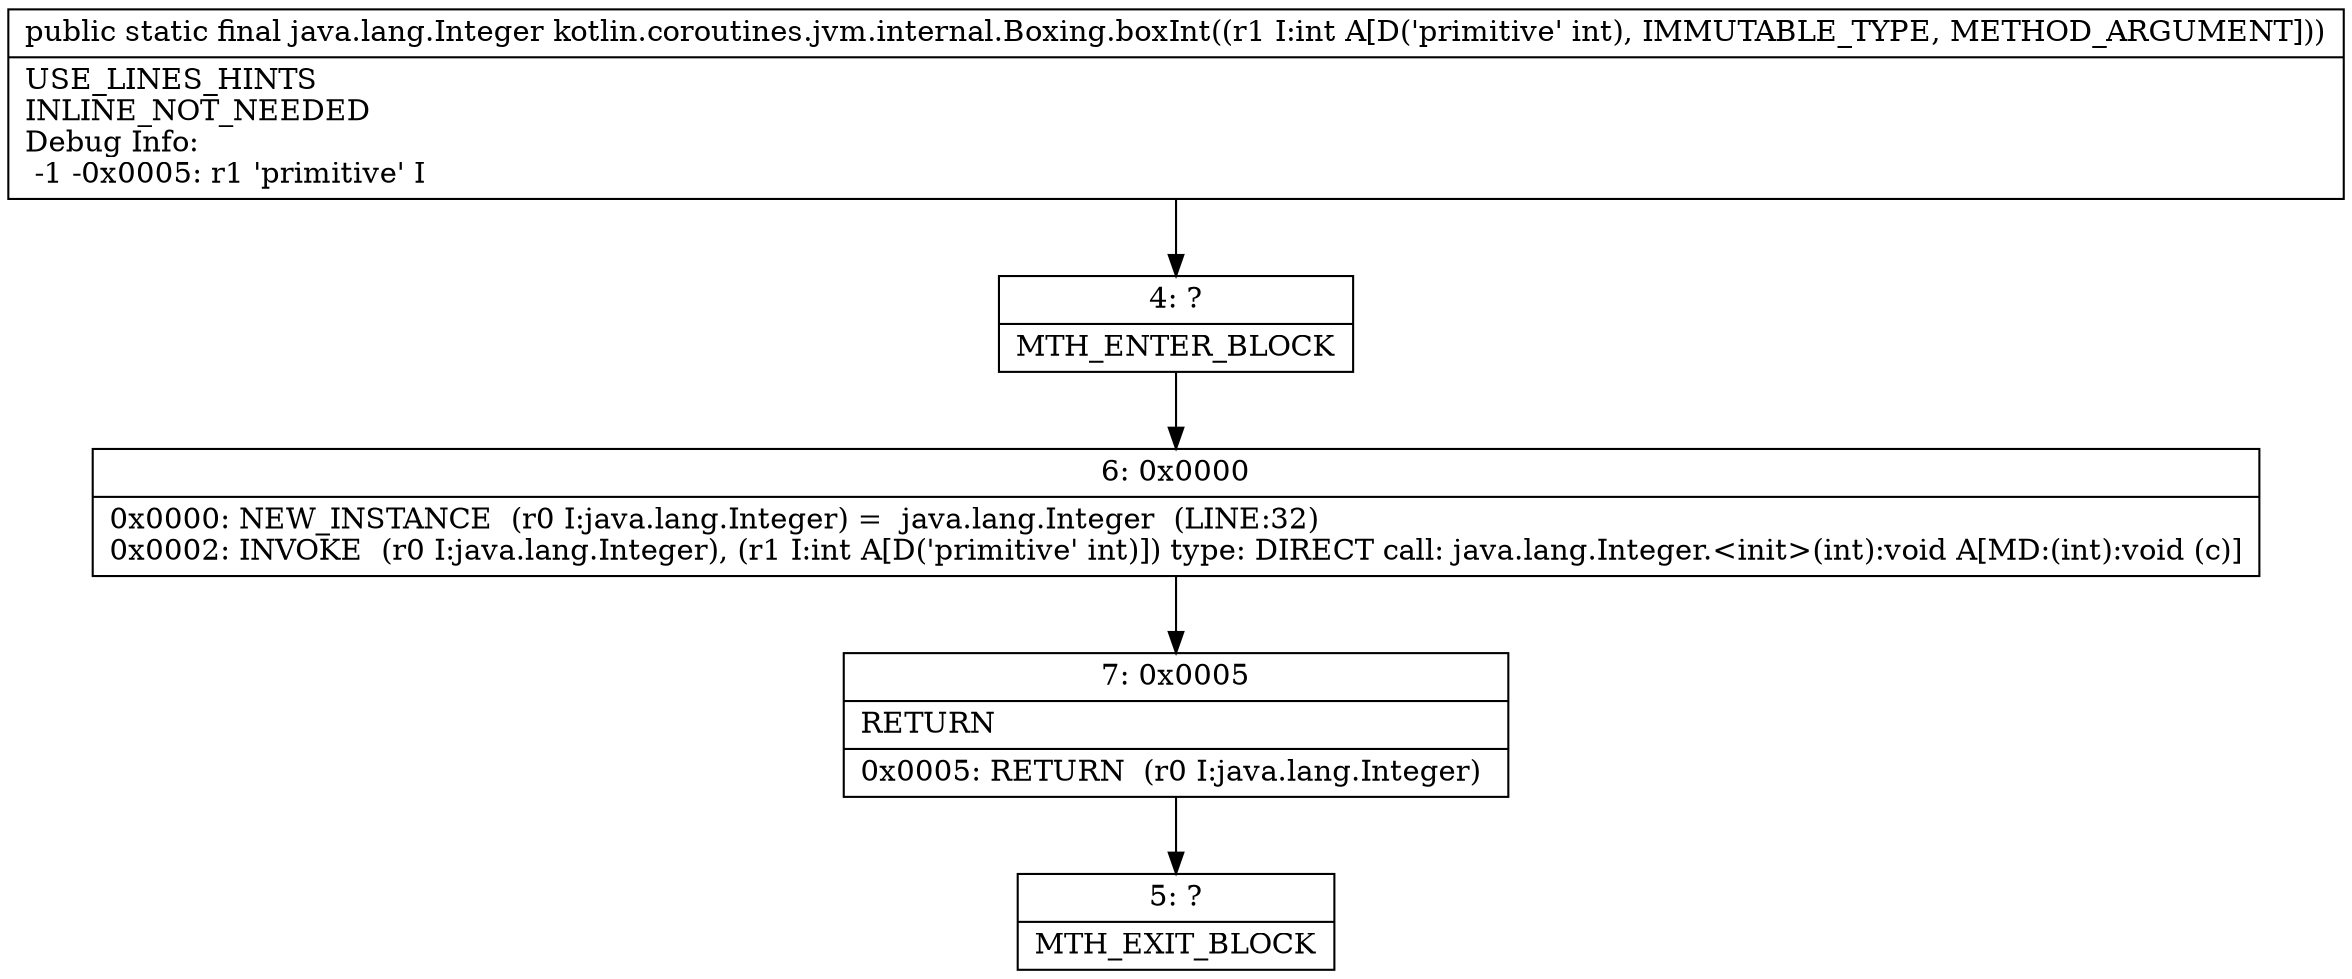 digraph "CFG forkotlin.coroutines.jvm.internal.Boxing.boxInt(I)Ljava\/lang\/Integer;" {
Node_4 [shape=record,label="{4\:\ ?|MTH_ENTER_BLOCK\l}"];
Node_6 [shape=record,label="{6\:\ 0x0000|0x0000: NEW_INSTANCE  (r0 I:java.lang.Integer) =  java.lang.Integer  (LINE:32)\l0x0002: INVOKE  (r0 I:java.lang.Integer), (r1 I:int A[D('primitive' int)]) type: DIRECT call: java.lang.Integer.\<init\>(int):void A[MD:(int):void (c)]\l}"];
Node_7 [shape=record,label="{7\:\ 0x0005|RETURN\l|0x0005: RETURN  (r0 I:java.lang.Integer) \l}"];
Node_5 [shape=record,label="{5\:\ ?|MTH_EXIT_BLOCK\l}"];
MethodNode[shape=record,label="{public static final java.lang.Integer kotlin.coroutines.jvm.internal.Boxing.boxInt((r1 I:int A[D('primitive' int), IMMUTABLE_TYPE, METHOD_ARGUMENT]))  | USE_LINES_HINTS\lINLINE_NOT_NEEDED\lDebug Info:\l  \-1 \-0x0005: r1 'primitive' I\l}"];
MethodNode -> Node_4;Node_4 -> Node_6;
Node_6 -> Node_7;
Node_7 -> Node_5;
}

